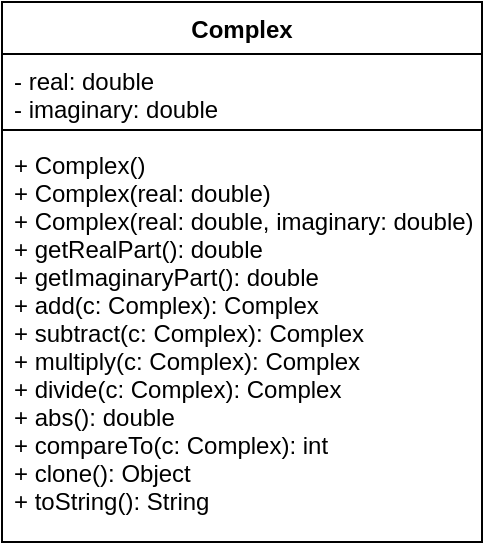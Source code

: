 <mxfile version="20.8.23" type="github"><diagram name="Page-1" id="19OiSrzfuzVh7KBwGkEa"><mxGraphModel dx="1461" dy="346" grid="1" gridSize="10" guides="1" tooltips="1" connect="1" arrows="1" fold="1" page="1" pageScale="1" pageWidth="850" pageHeight="1100" math="0" shadow="0"><root><mxCell id="0"/><mxCell id="1" parent="0"/><mxCell id="Pg6Ce8USvS7pvpwy5NBB-5" value="Complex" style="swimlane;fontStyle=1;align=center;verticalAlign=top;childLayout=stackLayout;horizontal=1;startSize=26;horizontalStack=0;resizeParent=1;resizeParentMax=0;resizeLast=0;collapsible=1;marginBottom=0;" vertex="1" parent="1"><mxGeometry x="-490" y="60" width="240" height="270" as="geometry"/></mxCell><mxCell id="Pg6Ce8USvS7pvpwy5NBB-6" value="- real: double&#10;- imaginary: double" style="text;strokeColor=none;fillColor=none;align=left;verticalAlign=top;spacingLeft=4;spacingRight=4;overflow=hidden;rotatable=0;points=[[0,0.5],[1,0.5]];portConstraint=eastwest;" vertex="1" parent="Pg6Ce8USvS7pvpwy5NBB-5"><mxGeometry y="26" width="240" height="34" as="geometry"/></mxCell><mxCell id="Pg6Ce8USvS7pvpwy5NBB-7" value="" style="line;strokeWidth=1;fillColor=none;align=left;verticalAlign=middle;spacingTop=-1;spacingLeft=3;spacingRight=3;rotatable=0;labelPosition=right;points=[];portConstraint=eastwest;strokeColor=inherit;" vertex="1" parent="Pg6Ce8USvS7pvpwy5NBB-5"><mxGeometry y="60" width="240" height="8" as="geometry"/></mxCell><mxCell id="Pg6Ce8USvS7pvpwy5NBB-8" value="+ Complex()&#10;+ Complex(real: double)&#10;+ Complex(real: double, imaginary: double)&#10;+ getRealPart(): double&#10;+ getImaginaryPart(): double&#10;+ add(c: Complex): Complex&#10;+ subtract(c: Complex): Complex&#10;+ multiply(c: Complex): Complex&#10;+ divide(c: Complex): Complex&#10;+ abs(): double&#10;+ compareTo(c: Complex): int&#10;+ clone(): Object&#10;+ toString(): String" style="text;strokeColor=none;fillColor=none;align=left;verticalAlign=top;spacingLeft=4;spacingRight=4;overflow=hidden;rotatable=0;points=[[0,0.5],[1,0.5]];portConstraint=eastwest;" vertex="1" parent="Pg6Ce8USvS7pvpwy5NBB-5"><mxGeometry y="68" width="240" height="202" as="geometry"/></mxCell></root></mxGraphModel></diagram></mxfile>